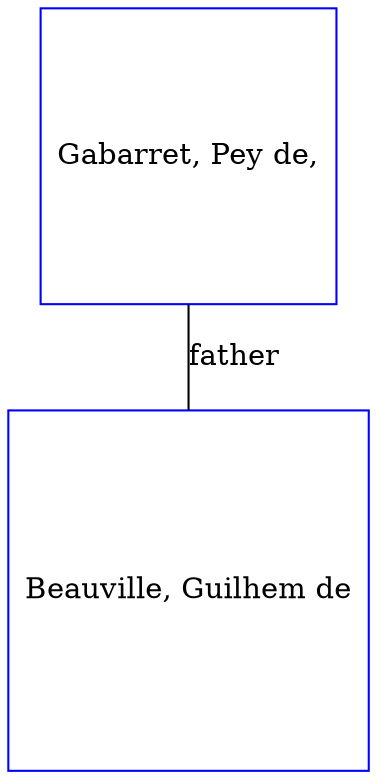 digraph D {
    edge [dir=none];    node [shape=box];    "015832"   [label="Beauville, Guilhem de", shape=box, regular=1, color="blue"] ;
"004340"   [label="Gabarret, Pey de,", shape=box, regular=1, color="blue"] ;
004340->015832 [label="father",arrowsize=0.0]; 
}